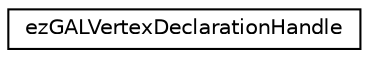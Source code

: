 digraph "Graphical Class Hierarchy"
{
 // LATEX_PDF_SIZE
  edge [fontname="Helvetica",fontsize="10",labelfontname="Helvetica",labelfontsize="10"];
  node [fontname="Helvetica",fontsize="10",shape=record];
  rankdir="LR";
  Node0 [label="ezGALVertexDeclarationHandle",height=0.2,width=0.4,color="black", fillcolor="white", style="filled",URL="$de/d16/classez_g_a_l_vertex_declaration_handle.htm",tooltip=" "];
}
